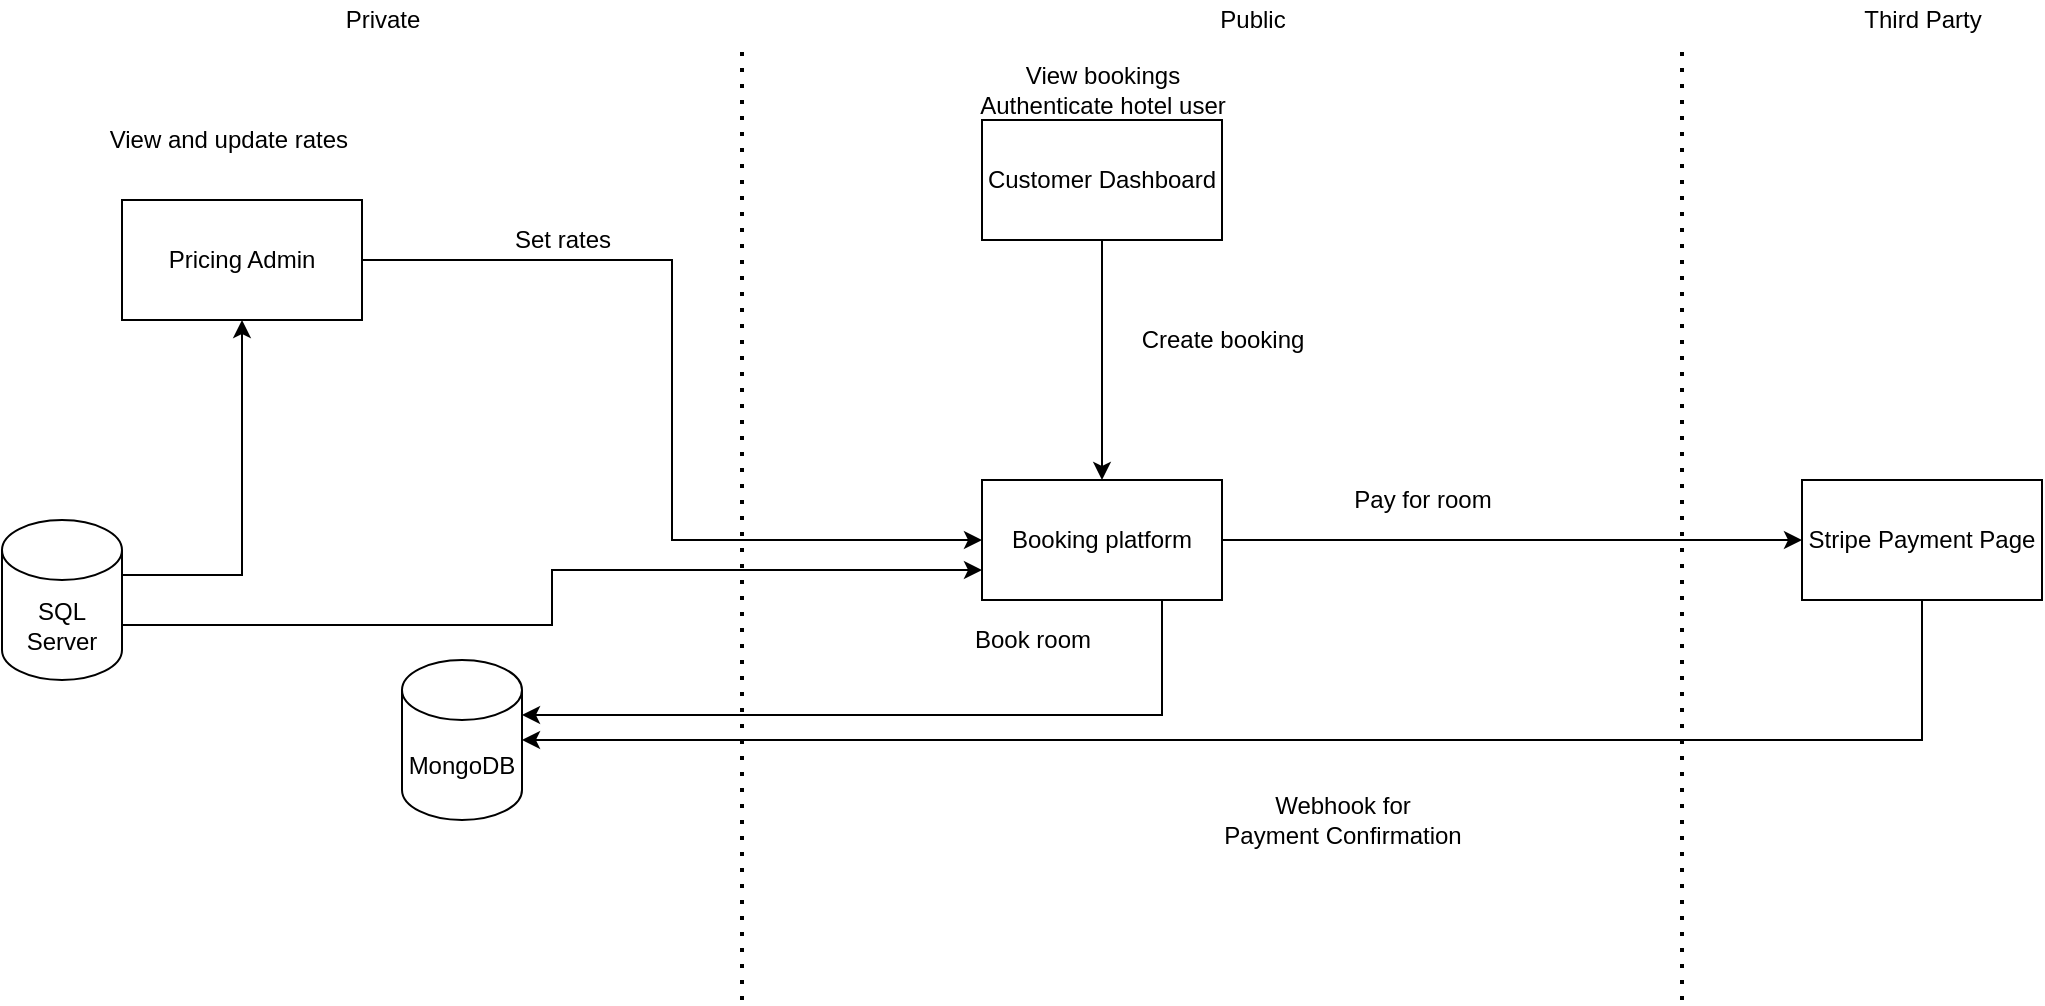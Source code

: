 <mxfile version="16.5.1" type="device"><diagram id="9Wh_-1jRmPt4GNCsogZQ" name="Page-1"><mxGraphModel dx="1108" dy="545" grid="1" gridSize="10" guides="1" tooltips="1" connect="1" arrows="1" fold="1" page="1" pageScale="1" pageWidth="3300" pageHeight="4681" math="0" shadow="0"><root><mxCell id="0"/><mxCell id="1" parent="0"/><mxCell id="q6vKSeWGPMCuAsXV1yFd-8" style="edgeStyle=orthogonalEdgeStyle;rounded=0;orthogonalLoop=1;jettySize=auto;html=1;entryX=0;entryY=0.5;entryDx=0;entryDy=0;" parent="1" source="q6vKSeWGPMCuAsXV1yFd-1" target="q6vKSeWGPMCuAsXV1yFd-5" edge="1"><mxGeometry relative="1" as="geometry"/></mxCell><mxCell id="q6vKSeWGPMCuAsXV1yFd-1" value="Pricing Admin" style="rounded=0;whiteSpace=wrap;html=1;" parent="1" vertex="1"><mxGeometry x="80" y="110" width="120" height="60" as="geometry"/></mxCell><mxCell id="q6vKSeWGPMCuAsXV1yFd-2" value="" style="endArrow=none;dashed=1;html=1;dashPattern=1 3;strokeWidth=2;rounded=0;" parent="1" edge="1"><mxGeometry width="50" height="50" relative="1" as="geometry"><mxPoint x="390" y="510" as="sourcePoint"/><mxPoint x="390" y="30" as="targetPoint"/></mxGeometry></mxCell><mxCell id="q6vKSeWGPMCuAsXV1yFd-6" style="edgeStyle=orthogonalEdgeStyle;rounded=0;orthogonalLoop=1;jettySize=auto;html=1;entryX=0.5;entryY=0;entryDx=0;entryDy=0;" parent="1" source="q6vKSeWGPMCuAsXV1yFd-4" target="q6vKSeWGPMCuAsXV1yFd-5" edge="1"><mxGeometry relative="1" as="geometry"/></mxCell><mxCell id="q6vKSeWGPMCuAsXV1yFd-4" value="Customer Dashboard" style="rounded=0;whiteSpace=wrap;html=1;" parent="1" vertex="1"><mxGeometry x="510" y="70" width="120" height="60" as="geometry"/></mxCell><mxCell id="q6vKSeWGPMCuAsXV1yFd-17" style="edgeStyle=orthogonalEdgeStyle;rounded=0;orthogonalLoop=1;jettySize=auto;html=1;exitX=1;exitY=0.5;exitDx=0;exitDy=0;" parent="1" source="q6vKSeWGPMCuAsXV1yFd-5" target="q6vKSeWGPMCuAsXV1yFd-16" edge="1"><mxGeometry relative="1" as="geometry"/></mxCell><mxCell id="I7q9z-sYHx59NC2cTOlQ-13" style="edgeStyle=orthogonalEdgeStyle;rounded=0;orthogonalLoop=1;jettySize=auto;html=1;exitX=0.75;exitY=1;exitDx=0;exitDy=0;entryX=1;entryY=0;entryDx=0;entryDy=27.5;entryPerimeter=0;" edge="1" parent="1" source="q6vKSeWGPMCuAsXV1yFd-5" target="I7q9z-sYHx59NC2cTOlQ-2"><mxGeometry relative="1" as="geometry"/></mxCell><mxCell id="q6vKSeWGPMCuAsXV1yFd-5" value="Booking platform" style="rounded=0;whiteSpace=wrap;html=1;" parent="1" vertex="1"><mxGeometry x="510" y="250" width="120" height="60" as="geometry"/></mxCell><mxCell id="q6vKSeWGPMCuAsXV1yFd-7" value="Create booking" style="text;html=1;align=center;verticalAlign=middle;resizable=0;points=[];autosize=1;strokeColor=none;fillColor=none;" parent="1" vertex="1"><mxGeometry x="580" y="170" width="100" height="20" as="geometry"/></mxCell><mxCell id="q6vKSeWGPMCuAsXV1yFd-9" value="Set rates" style="text;html=1;align=center;verticalAlign=middle;resizable=0;points=[];autosize=1;strokeColor=none;fillColor=none;" parent="1" vertex="1"><mxGeometry x="270" y="120" width="60" height="20" as="geometry"/></mxCell><mxCell id="q6vKSeWGPMCuAsXV1yFd-10" value="Private" style="text;html=1;align=center;verticalAlign=middle;resizable=0;points=[];autosize=1;strokeColor=none;fillColor=none;" parent="1" vertex="1"><mxGeometry x="185" y="10" width="50" height="20" as="geometry"/></mxCell><mxCell id="q6vKSeWGPMCuAsXV1yFd-11" value="Public" style="text;html=1;align=center;verticalAlign=middle;resizable=0;points=[];autosize=1;strokeColor=none;fillColor=none;" parent="1" vertex="1"><mxGeometry x="620" y="10" width="50" height="20" as="geometry"/></mxCell><mxCell id="q6vKSeWGPMCuAsXV1yFd-12" value="&lt;span&gt;View and update rates&lt;span style=&quot;white-space: pre&quot;&gt;&#9;&lt;/span&gt;&lt;/span&gt;" style="text;html=1;align=center;verticalAlign=middle;resizable=0;points=[];autosize=1;strokeColor=none;fillColor=none;" parent="1" vertex="1"><mxGeometry x="65" y="70" width="150" height="20" as="geometry"/></mxCell><mxCell id="q6vKSeWGPMCuAsXV1yFd-13" value="&lt;span&gt;View bookings&lt;/span&gt;&lt;br&gt;&lt;span&gt;Authenticate hotel user&lt;/span&gt;" style="text;html=1;align=center;verticalAlign=middle;resizable=0;points=[];autosize=1;strokeColor=none;fillColor=none;" parent="1" vertex="1"><mxGeometry x="500" y="40" width="140" height="30" as="geometry"/></mxCell><mxCell id="q6vKSeWGPMCuAsXV1yFd-14" value="Book room" style="text;html=1;align=center;verticalAlign=middle;resizable=0;points=[];autosize=1;strokeColor=none;fillColor=none;" parent="1" vertex="1"><mxGeometry x="500" y="320" width="70" height="20" as="geometry"/></mxCell><mxCell id="I7q9z-sYHx59NC2cTOlQ-6" style="edgeStyle=orthogonalEdgeStyle;rounded=0;orthogonalLoop=1;jettySize=auto;html=1;exitX=0.5;exitY=1;exitDx=0;exitDy=0;entryX=1;entryY=0.5;entryDx=0;entryDy=0;entryPerimeter=0;" edge="1" parent="1" source="q6vKSeWGPMCuAsXV1yFd-16" target="I7q9z-sYHx59NC2cTOlQ-2"><mxGeometry relative="1" as="geometry"/></mxCell><mxCell id="q6vKSeWGPMCuAsXV1yFd-16" value="Stripe Payment Page" style="rounded=0;whiteSpace=wrap;html=1;" parent="1" vertex="1"><mxGeometry x="920" y="250" width="120" height="60" as="geometry"/></mxCell><mxCell id="q6vKSeWGPMCuAsXV1yFd-18" value="Pay for room" style="text;html=1;align=center;verticalAlign=middle;resizable=0;points=[];autosize=1;strokeColor=none;fillColor=none;" parent="1" vertex="1"><mxGeometry x="690" y="250" width="80" height="20" as="geometry"/></mxCell><mxCell id="I7q9z-sYHx59NC2cTOlQ-9" style="edgeStyle=orthogonalEdgeStyle;rounded=0;orthogonalLoop=1;jettySize=auto;html=1;exitX=1;exitY=0;exitDx=0;exitDy=27.5;exitPerimeter=0;entryX=0.5;entryY=1;entryDx=0;entryDy=0;" edge="1" parent="1" source="I7q9z-sYHx59NC2cTOlQ-1" target="q6vKSeWGPMCuAsXV1yFd-1"><mxGeometry relative="1" as="geometry"/></mxCell><mxCell id="I7q9z-sYHx59NC2cTOlQ-11" style="edgeStyle=orthogonalEdgeStyle;rounded=0;orthogonalLoop=1;jettySize=auto;html=1;exitX=1;exitY=0;exitDx=0;exitDy=52.5;exitPerimeter=0;entryX=0;entryY=0.75;entryDx=0;entryDy=0;" edge="1" parent="1" source="I7q9z-sYHx59NC2cTOlQ-1" target="q6vKSeWGPMCuAsXV1yFd-5"><mxGeometry relative="1" as="geometry"/></mxCell><mxCell id="I7q9z-sYHx59NC2cTOlQ-1" value="SQL Server" style="shape=cylinder3;whiteSpace=wrap;html=1;boundedLbl=1;backgroundOutline=1;size=15;" vertex="1" parent="1"><mxGeometry x="20" y="270" width="60" height="80" as="geometry"/></mxCell><mxCell id="I7q9z-sYHx59NC2cTOlQ-2" value="MongoDB" style="shape=cylinder3;whiteSpace=wrap;html=1;boundedLbl=1;backgroundOutline=1;size=15;" vertex="1" parent="1"><mxGeometry x="220" y="340" width="60" height="80" as="geometry"/></mxCell><mxCell id="I7q9z-sYHx59NC2cTOlQ-7" value="Webhook for &lt;br&gt;Payment Confirmation" style="text;html=1;align=center;verticalAlign=middle;resizable=0;points=[];autosize=1;strokeColor=none;fillColor=none;" vertex="1" parent="1"><mxGeometry x="625" y="405" width="130" height="30" as="geometry"/></mxCell><mxCell id="I7q9z-sYHx59NC2cTOlQ-16" value="" style="endArrow=none;dashed=1;html=1;dashPattern=1 3;strokeWidth=2;rounded=0;" edge="1" parent="1"><mxGeometry width="50" height="50" relative="1" as="geometry"><mxPoint x="860" y="510" as="sourcePoint"/><mxPoint x="860" y="30" as="targetPoint"/></mxGeometry></mxCell><mxCell id="I7q9z-sYHx59NC2cTOlQ-17" value="Third Party" style="text;html=1;align=center;verticalAlign=middle;resizable=0;points=[];autosize=1;strokeColor=none;fillColor=none;" vertex="1" parent="1"><mxGeometry x="945" y="10" width="70" height="20" as="geometry"/></mxCell></root></mxGraphModel></diagram></mxfile>